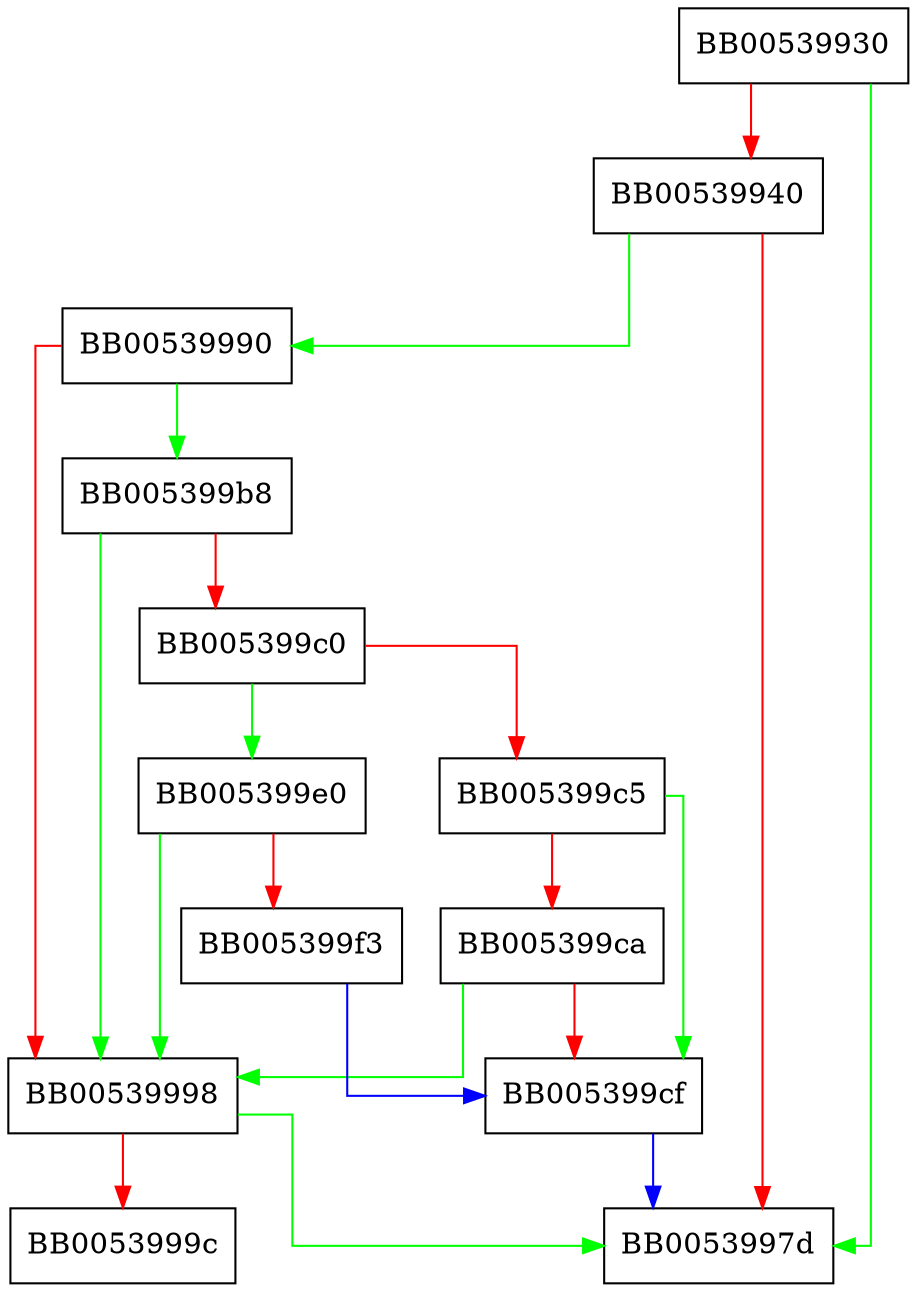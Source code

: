 digraph fd_read {
  node [shape="box"];
  graph [splines=ortho];
  BB00539930 -> BB0053997d [color="green"];
  BB00539930 -> BB00539940 [color="red"];
  BB00539940 -> BB00539990 [color="green"];
  BB00539940 -> BB0053997d [color="red"];
  BB00539990 -> BB005399b8 [color="green"];
  BB00539990 -> BB00539998 [color="red"];
  BB00539998 -> BB0053997d [color="green"];
  BB00539998 -> BB0053999c [color="red"];
  BB005399b8 -> BB00539998 [color="green"];
  BB005399b8 -> BB005399c0 [color="red"];
  BB005399c0 -> BB005399e0 [color="green"];
  BB005399c0 -> BB005399c5 [color="red"];
  BB005399c5 -> BB005399cf [color="green"];
  BB005399c5 -> BB005399ca [color="red"];
  BB005399ca -> BB00539998 [color="green"];
  BB005399ca -> BB005399cf [color="red"];
  BB005399cf -> BB0053997d [color="blue"];
  BB005399e0 -> BB00539998 [color="green"];
  BB005399e0 -> BB005399f3 [color="red"];
  BB005399f3 -> BB005399cf [color="blue"];
}